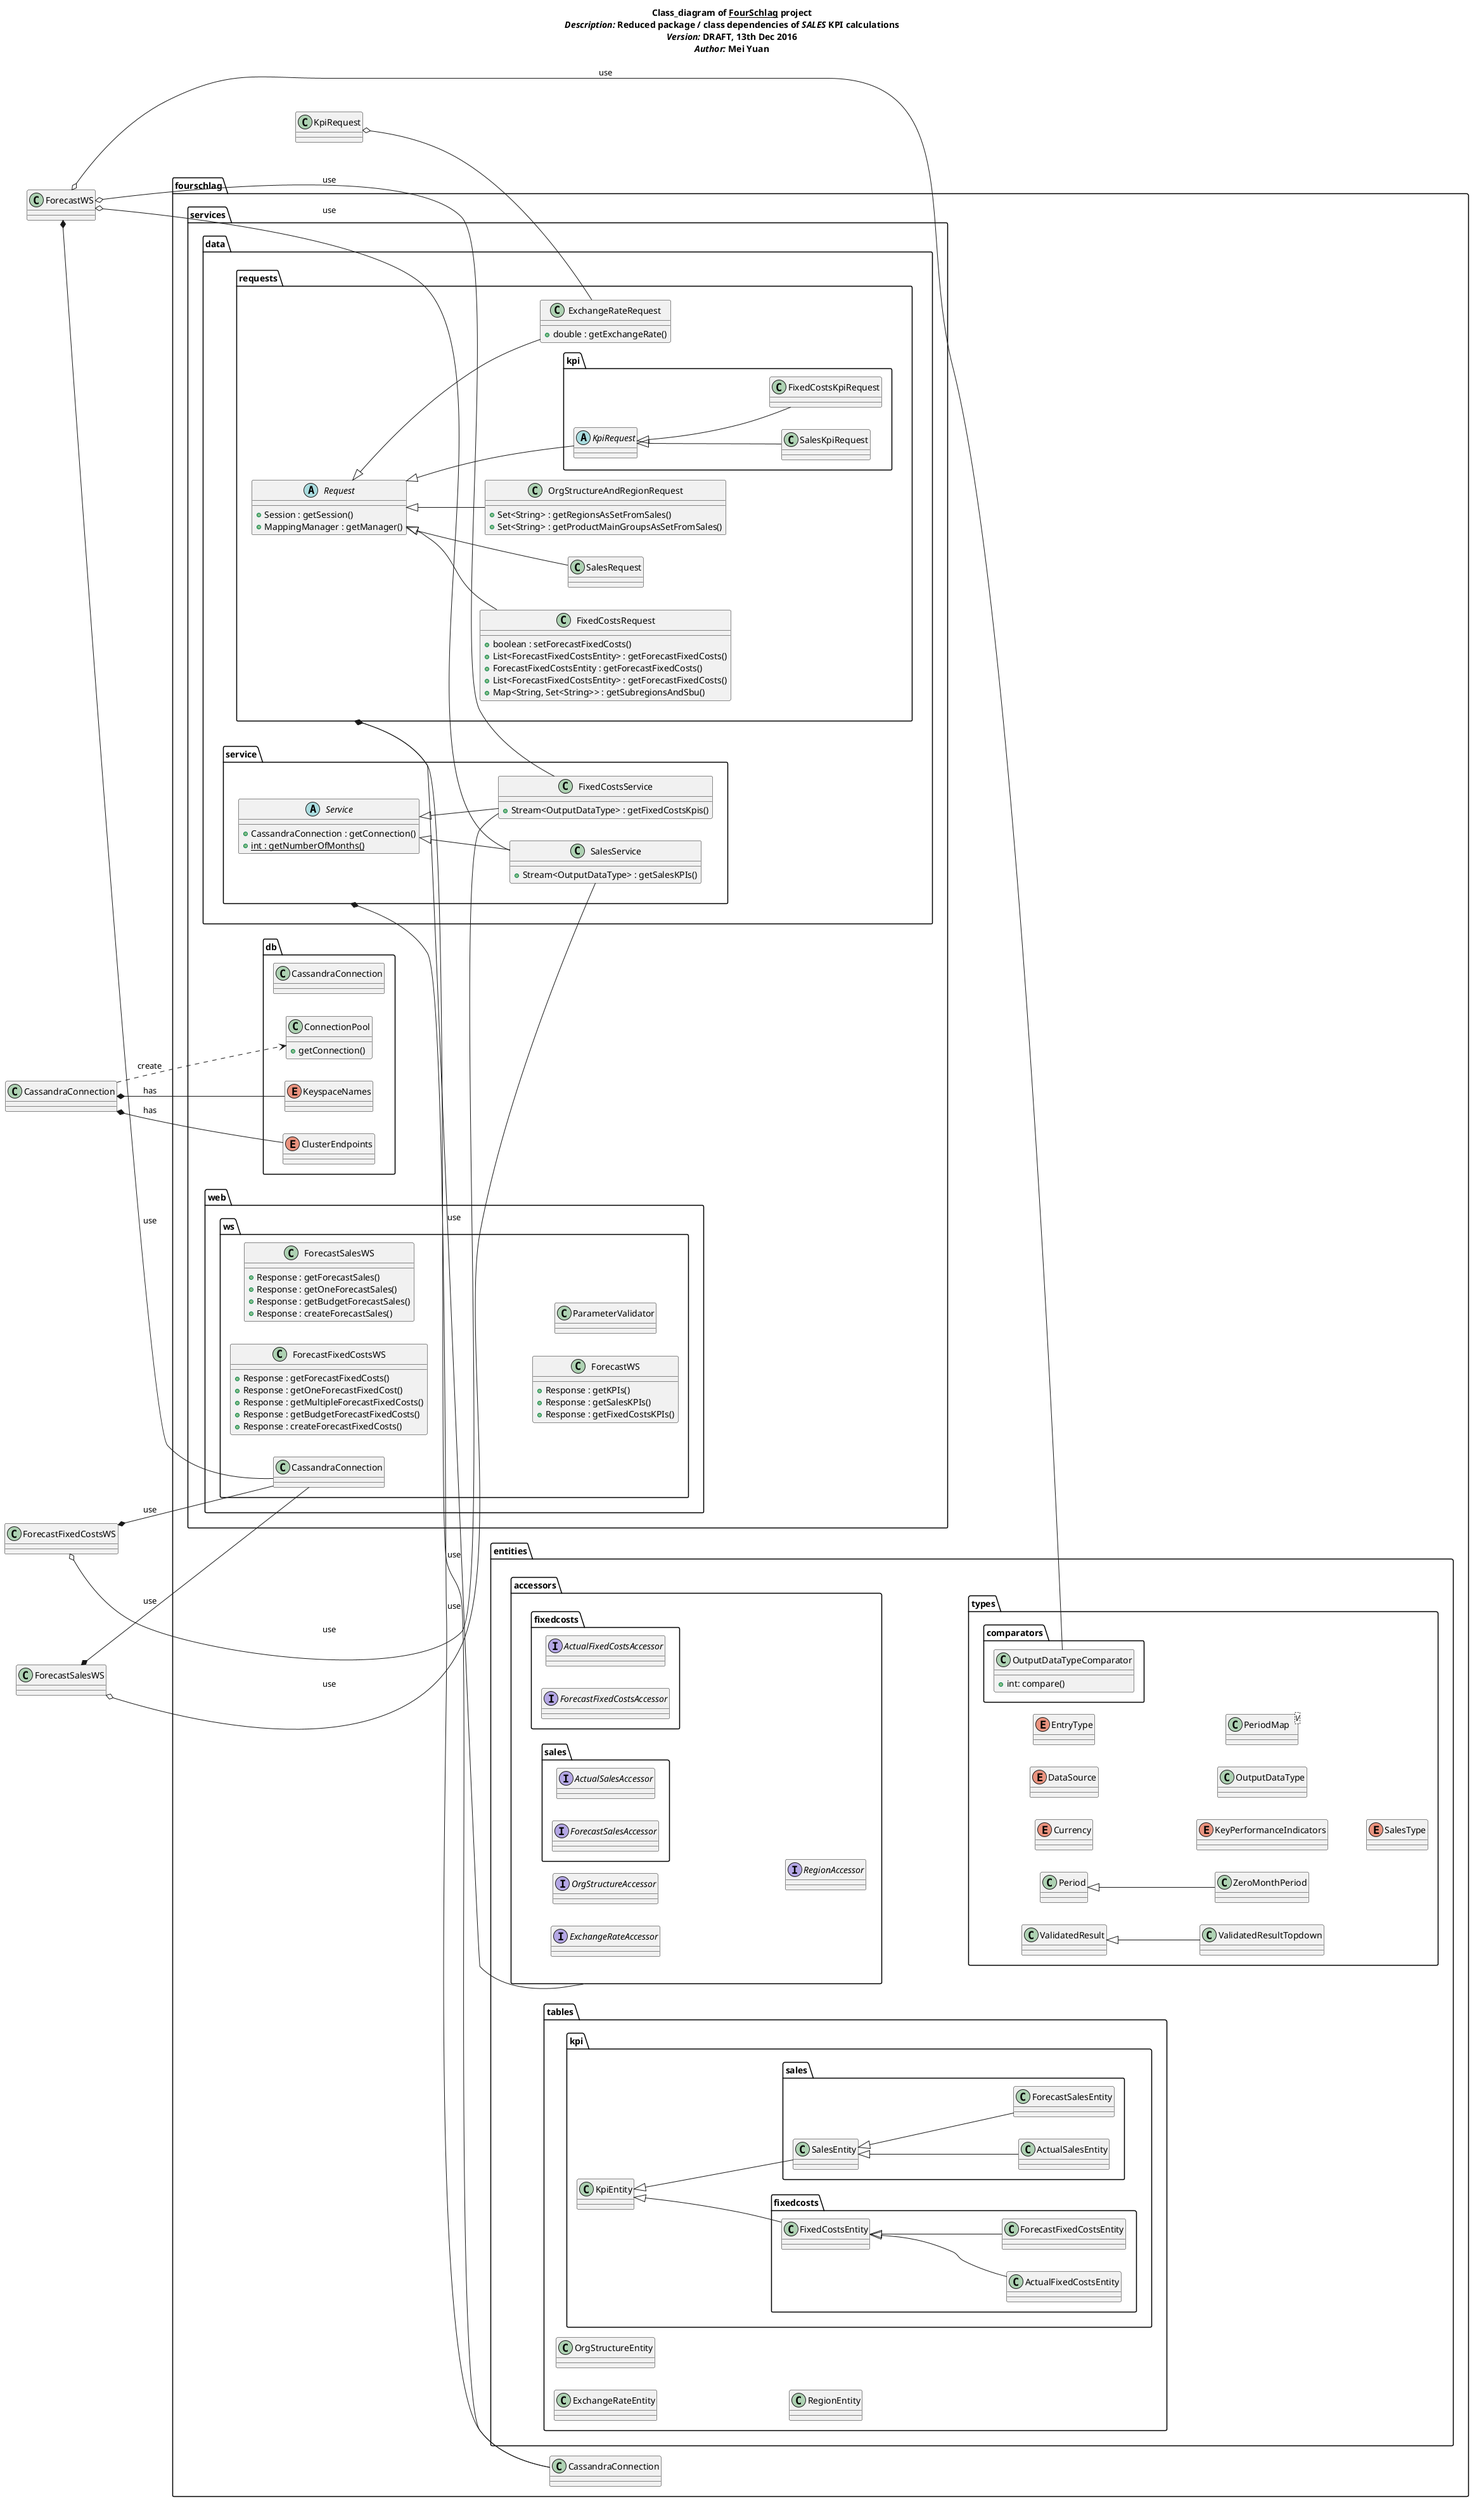 @startuml
/' For available options see
http://plantuml.com/component-diagram
http://plantuml.com/class-diagram '/

title
 <b>Class_diagram of <u>FourSchlag</u> project</b>
 <i>Description:</i> Reduced package / class dependencies of <i>SALES</i> KPI calculations
 <i>Version:</i> <b>DRAFT</b>, 13th Dec 2016
 <i>Author:</i> Mei Yuan
end title


left to right direction

package fourschlag {
    package fourschlag.entities {
        package fourschlag.entities.accessors {
            package fourschlag.entities.accessors.fixedcosts {
                Interface ActualFixedCostsAccessor

                Interface ForecastFixedCostsAccessor
            }

            package fourschlag.entities.accessors.sales {
                Interface ActualSalesAccessor

                Interface ForecastSalesAccessor
            }

            Interface ExchangeRateAccessor

            Interface OrgStructureAccessor

            Interface RegionAccessor
        }


        package fourschlag.entities.tables {
            package fourschlag.entities.tables.kpi {
                package fourschlag.entities.tables.kpi.fixedcosts {
                    Class ActualFixedCostsEntity

                    Class FixedCostsEntity

                    Class ForecastFixedCostsEntity

                    ' inheritances from FixedCostsEntity
                    FixedCostsEntity <|-- ActualFixedCostsEntity
                    FixedCostsEntity <|-- ForecastFixedCostsEntity
                }

                package fourschlag.entities.tables.kpi.sales {
                    Class ActualSalesEntity
                    Class ForecastSalesEntity
                    Class SalesEntity

                    ' inheritances from SalesEntity
                    SalesEntity <|-- ActualSalesEntity
                    SalesEntity <|-- ForecastSalesEntity

                }

                Class KpiEntity

                ' inheritances from KpiEntity
                KpiEntity <|-- FixedCostsEntity
                KpiEntity <|-- SalesEntity
            }

            Class ExchangeRateEntity

            Class OrgStructureEntity

            Class RegionEntity
        }

        package fourschlag.entities.types {
            package fourschlag.entities.types.comparators {
                Class OutputDataTypeComparator {
                    + int: compare()
                }
            }

            Enum Currency

            Enum DataSource

            Enum EntryType

            Enum KeyPerformanceIndicators

            Class OutputDataType

            Class Period

            Class PeriodMap<V>

            Enum SalesType

            Class ValidatedResult

            Class ValidatedResultTopdown

            Class ZeroMonthPeriod

            ' inheritances from ValidatedResult
            ValidatedResult <|-- ValidatedResultTopdown

            ' inheritances from Period
            Period <|-- ZeroMonthPeriod
        }
    }


 package fourschlag.services {
        package fourschlag.services.data {
            package fourschlag.services.data.requests {
                package fourschlag.services.data.requests.kpi {
                    Class FixedCostsKpiRequest

                    Abstract Class KpiRequest

                    Class SalesKpiRequest
                }

                Class ExchangeRateRequest {
                    +double : getExchangeRate()
                }

                ' TODO: wichtige Methode hier eintragen
                Class FixedCostsRequest {
                    + boolean : setForecastFixedCosts()
                    + List<ForecastFixedCostsEntity> : getForecastFixedCosts()
                    + ForecastFixedCostsEntity : getForecastFixedCosts()
                    + List<ForecastFixedCostsEntity> : getForecastFixedCosts()
                    + Map<String, Set<String>> : getSubregionsAndSbu()
                }

                Class SalesRequest

                Class OrgStructureAndRegionRequest {
                    +Set<String> : getRegionsAsSetFromSales()
                    +Set<String> : getProductMainGroupsAsSetFromSales()
                }

                Abstract Class Request {
                    +Session : getSession()
                    +MappingManager : getManager()
                }

                ' inherits for Request
                Request <|-- KpiRequest
                Request <|-- ExchangeRateRequest
                Request <|-- FixedCostsRequest
                Request <|-- OrgStructureAndRegionRequest
                Request <|-- SalesRequest
                KpiRequest <|-- FixedCostsKpiRequest
                KpiRequest <|-- SalesKpiRequest

            }
                namespace fourschlag.services.data.requests{
                    .KpiRequest o-- ExchangeRateRequest
                }

            package fourschlag.services.data.service {
                Class FixedCostsService {
                    +Stream<OutputDataType> : getFixedCostsKpis()
                }

                Class SalesService {
                ' TODO: auf Stream anpassen! vgl mit FixedCosts
                    +Stream<OutputDataType> : getSalesKPIs()
                }

                Abstract Class Service {
                    +CassandraConnection : getConnection()
                    +{static}int : getNumberOfMonths()
                }

                Service <|-- SalesService
                Service <|-- FixedCostsService
            }
        }

        package fourschlag.services.db {
            Class CassandraConnection

            Enum ClusterEndpoints

            Class ConnectionPool {
                + getConnection()
            }

            Enum KeyspaceNames
        }
        namespace fourschlag.services.db{
            .CassandraConnection *-- ClusterEndpoints : has
            .CassandraConnection *-- KeyspaceNames : has
            .CassandraConnection ..> ConnectionPool : create
        }

        package fourschlag.services.web {
            package fourschlag.services.web.ws {
            'TODO: methoden bei den Webservices hinzufügen
                Class ForecastFixedCostsWS{
                    +Response : getForecastFixedCosts()
                    +Response : getOneForecastFixedCost()
                    +Response : getMultipleForecastFixedCosts()
                    +Response : getBudgetForecastFixedCosts()
                    +Response : createForecastFixedCosts()
                }

                Class ForecastSalesWS{
                    +Response : getForecastSales()
                    +Response : getOneForecastSales()
                    +Response : getBudgetForecastSales()
                    +Response : createForecastSales()
                }

                Class ForecastWS {
                    +Response : getKPIs()
                    +Response : getSalesKPIs()
                    +Response : getFixedCostsKPIs()
                }

                Class ParameterValidator
            }
            namespace fourschlag.services.web.ws{
            .ForecastFixedCostsWS o-- FixedCostsService : use
            .ForecastSalesWS o-- SalesService : use
            .ForecastWS o-- FixedCostsService : use
            .ForecastWS o-- SalesService : use
            .ForecastWS *-- CassandraConnection : use
            .ForecastWS o-- OutputDataTypeComparator : use
            .ForecastFixedCostsWS *-- CassandraConnection : use
            .ForecastSalesWS *-- CassandraConnection : use
            }
        }
    }
            fourschlag.services.data.service *-- CassandraConnection : use
            fourschlag.services.data.requests o-- fourschlag.entities.accessors : use
            fourschlag.services.data.requests *-- CassandraConnection : use
}
@enduml